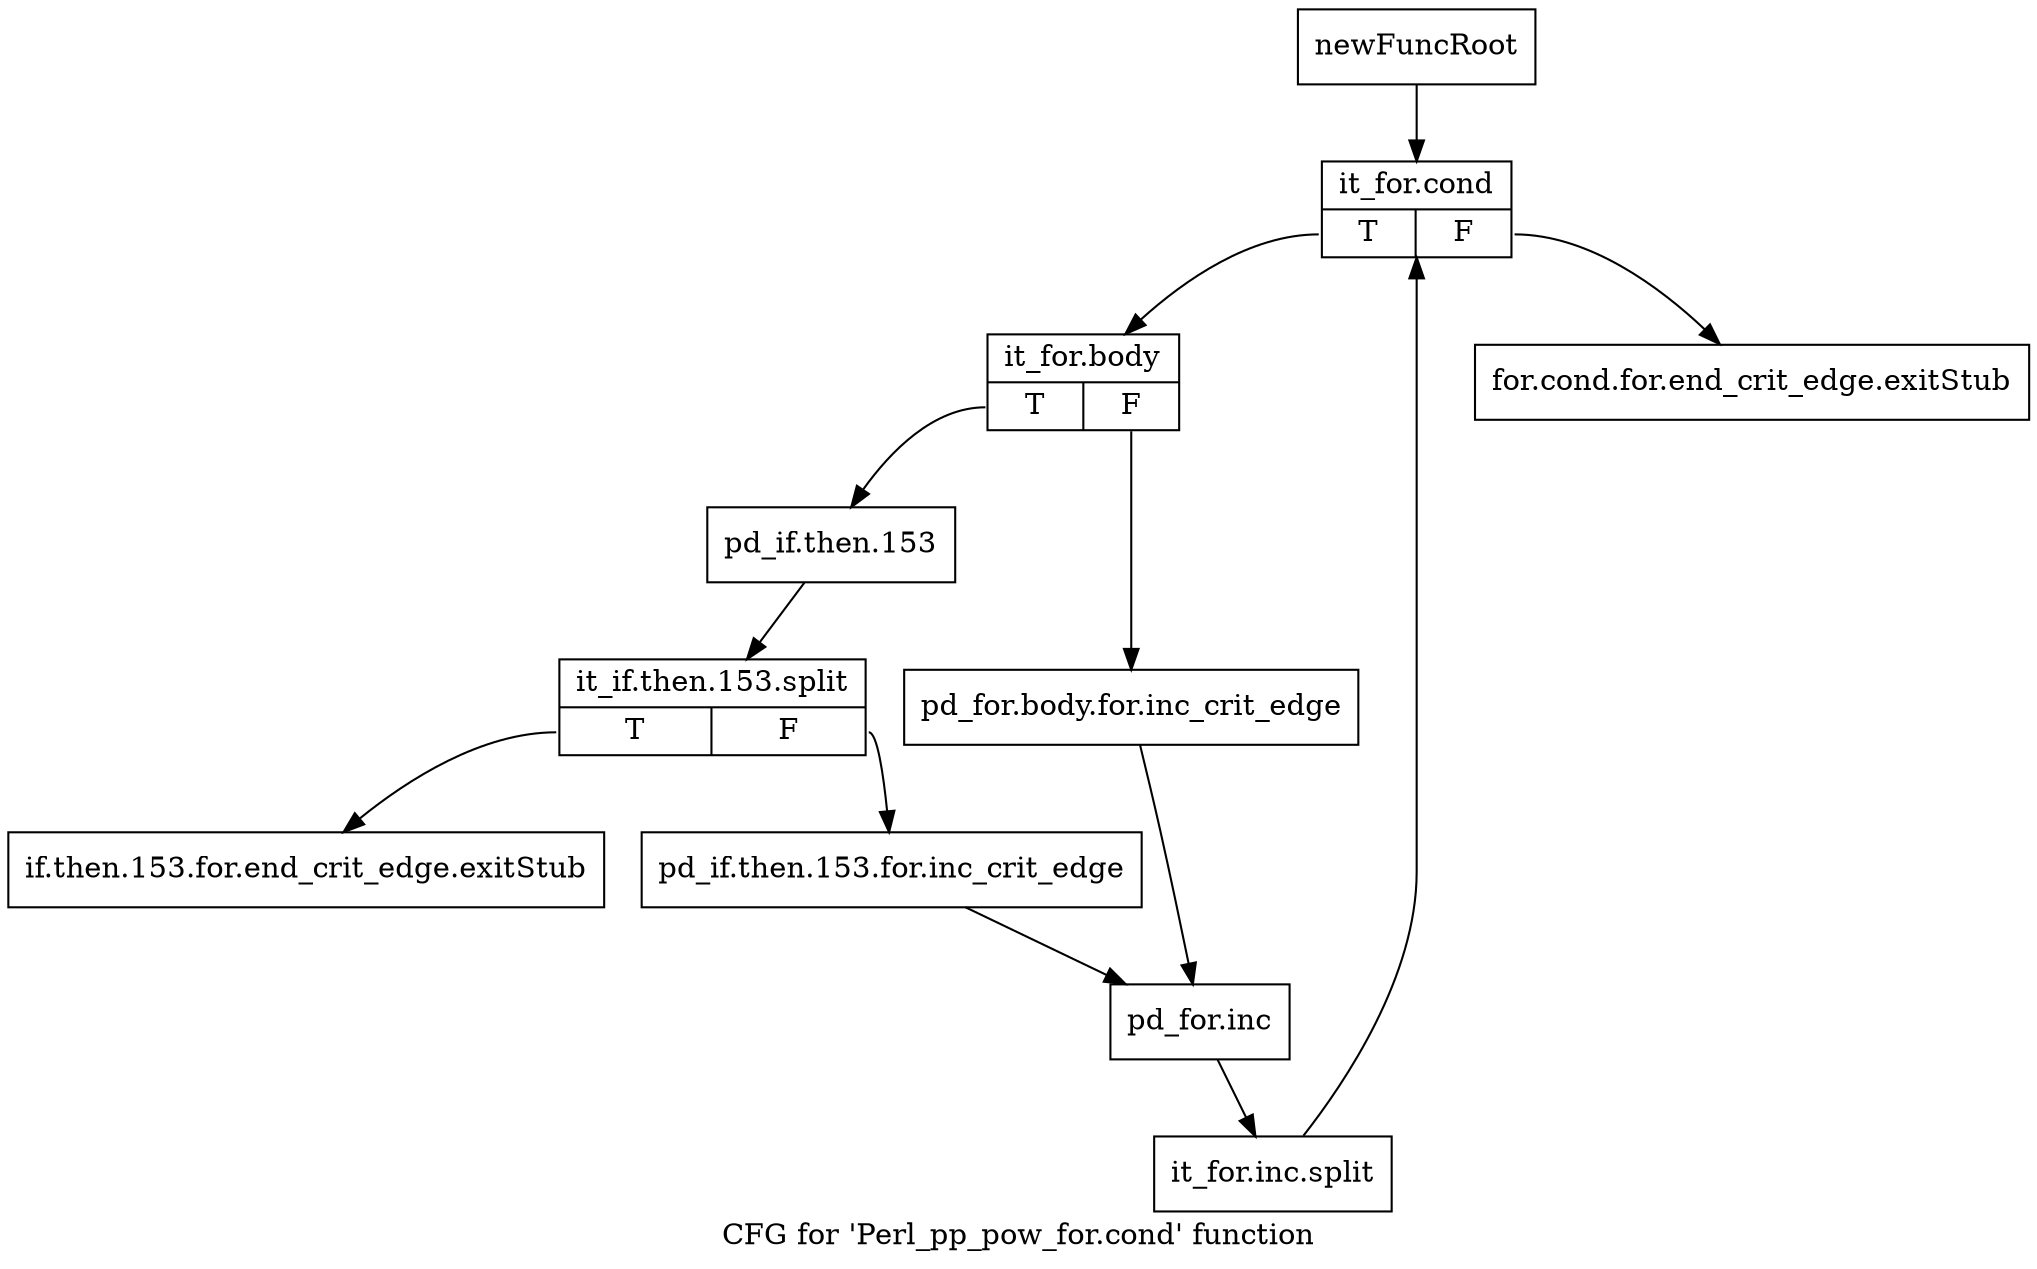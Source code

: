 digraph "CFG for 'Perl_pp_pow_for.cond' function" {
	label="CFG for 'Perl_pp_pow_for.cond' function";

	Node0x4e325e0 [shape=record,label="{newFuncRoot}"];
	Node0x4e325e0 -> Node0x4e326d0;
	Node0x4e32630 [shape=record,label="{for.cond.for.end_crit_edge.exitStub}"];
	Node0x4e32680 [shape=record,label="{if.then.153.for.end_crit_edge.exitStub}"];
	Node0x4e326d0 [shape=record,label="{it_for.cond|{<s0>T|<s1>F}}"];
	Node0x4e326d0:s0 -> Node0x4e32720;
	Node0x4e326d0:s1 -> Node0x4e32630;
	Node0x4e32720 [shape=record,label="{it_for.body|{<s0>T|<s1>F}}"];
	Node0x4e32720:s0 -> Node0x4e327c0;
	Node0x4e32720:s1 -> Node0x4e32770;
	Node0x4e32770 [shape=record,label="{pd_for.body.for.inc_crit_edge}"];
	Node0x4e32770 -> Node0x4e32860;
	Node0x4e327c0 [shape=record,label="{pd_if.then.153}"];
	Node0x4e327c0 -> Node0x65d6880;
	Node0x65d6880 [shape=record,label="{it_if.then.153.split|{<s0>T|<s1>F}}"];
	Node0x65d6880:s0 -> Node0x4e32680;
	Node0x65d6880:s1 -> Node0x4e32810;
	Node0x4e32810 [shape=record,label="{pd_if.then.153.for.inc_crit_edge}"];
	Node0x4e32810 -> Node0x4e32860;
	Node0x4e32860 [shape=record,label="{pd_for.inc}"];
	Node0x4e32860 -> Node0x65d67e0;
	Node0x65d67e0 [shape=record,label="{it_for.inc.split}"];
	Node0x65d67e0 -> Node0x4e326d0;
}
